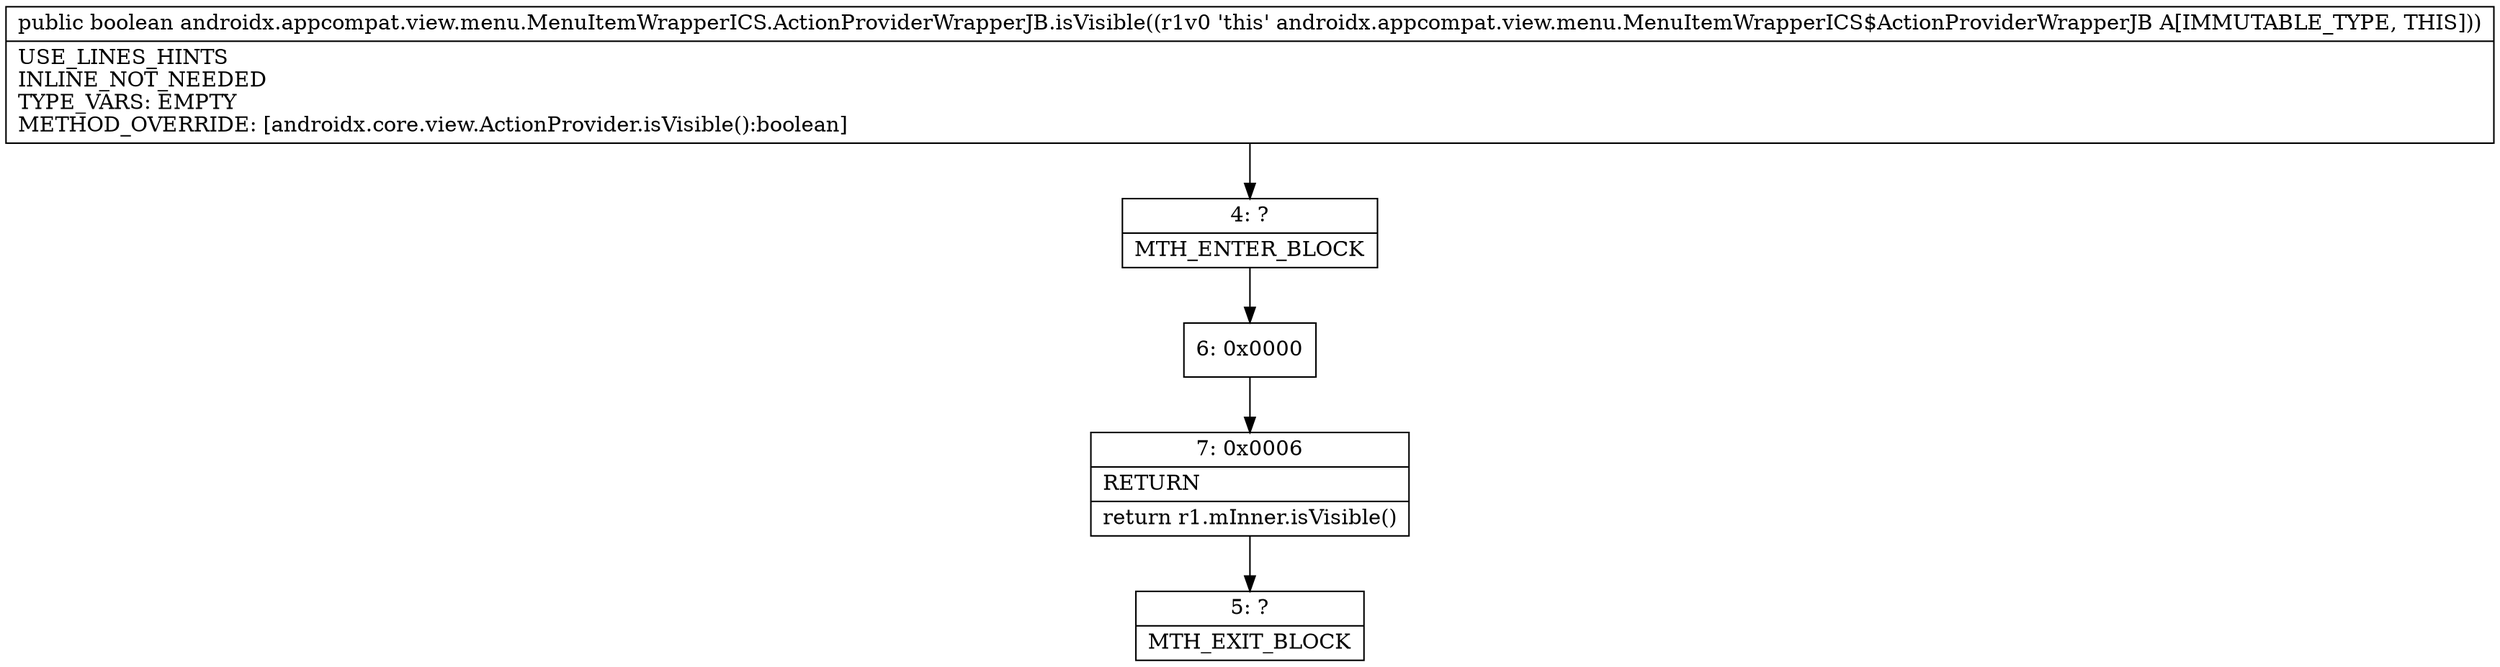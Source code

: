 digraph "CFG forandroidx.appcompat.view.menu.MenuItemWrapperICS.ActionProviderWrapperJB.isVisible()Z" {
Node_4 [shape=record,label="{4\:\ ?|MTH_ENTER_BLOCK\l}"];
Node_6 [shape=record,label="{6\:\ 0x0000}"];
Node_7 [shape=record,label="{7\:\ 0x0006|RETURN\l|return r1.mInner.isVisible()\l}"];
Node_5 [shape=record,label="{5\:\ ?|MTH_EXIT_BLOCK\l}"];
MethodNode[shape=record,label="{public boolean androidx.appcompat.view.menu.MenuItemWrapperICS.ActionProviderWrapperJB.isVisible((r1v0 'this' androidx.appcompat.view.menu.MenuItemWrapperICS$ActionProviderWrapperJB A[IMMUTABLE_TYPE, THIS]))  | USE_LINES_HINTS\lINLINE_NOT_NEEDED\lTYPE_VARS: EMPTY\lMETHOD_OVERRIDE: [androidx.core.view.ActionProvider.isVisible():boolean]\l}"];
MethodNode -> Node_4;Node_4 -> Node_6;
Node_6 -> Node_7;
Node_7 -> Node_5;
}

